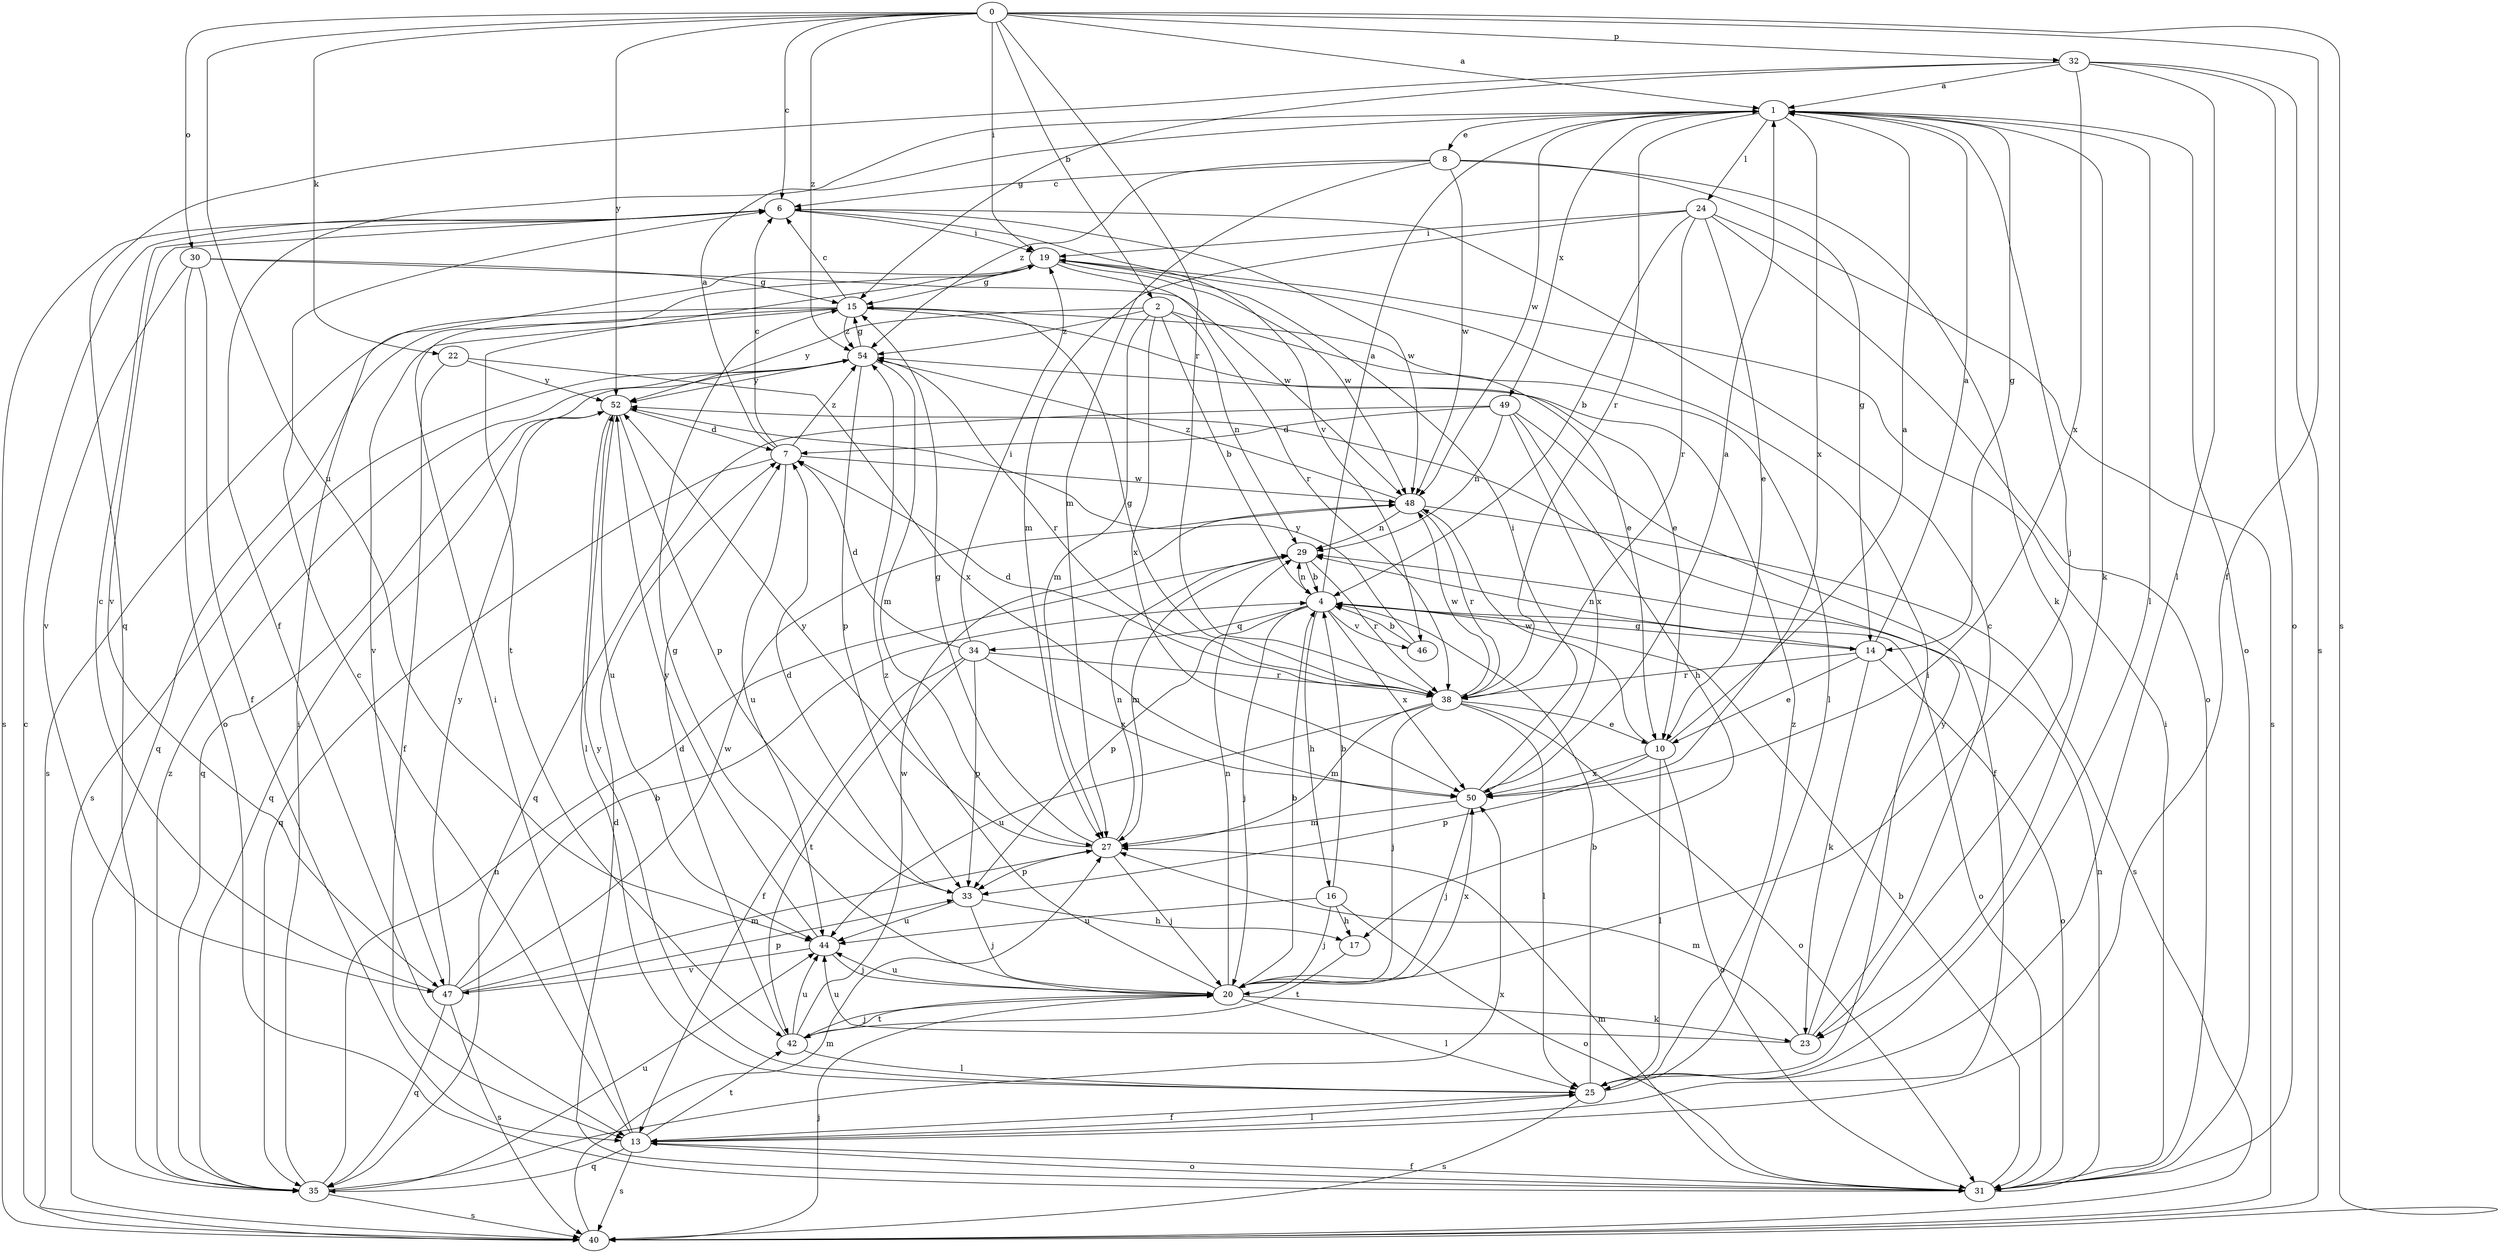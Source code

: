 strict digraph  {
0;
1;
2;
4;
6;
7;
8;
10;
13;
14;
15;
16;
17;
19;
20;
22;
23;
24;
25;
27;
29;
30;
31;
32;
33;
34;
35;
38;
40;
42;
44;
46;
47;
48;
49;
50;
52;
54;
0 -> 1  [label=a];
0 -> 2  [label=b];
0 -> 6  [label=c];
0 -> 13  [label=f];
0 -> 19  [label=i];
0 -> 22  [label=k];
0 -> 30  [label=o];
0 -> 32  [label=p];
0 -> 38  [label=r];
0 -> 40  [label=s];
0 -> 44  [label=u];
0 -> 52  [label=y];
0 -> 54  [label=z];
1 -> 8  [label=e];
1 -> 13  [label=f];
1 -> 14  [label=g];
1 -> 20  [label=j];
1 -> 23  [label=k];
1 -> 24  [label=l];
1 -> 25  [label=l];
1 -> 31  [label=o];
1 -> 38  [label=r];
1 -> 48  [label=w];
1 -> 49  [label=x];
1 -> 50  [label=x];
2 -> 4  [label=b];
2 -> 10  [label=e];
2 -> 27  [label=m];
2 -> 29  [label=n];
2 -> 50  [label=x];
2 -> 52  [label=y];
2 -> 54  [label=z];
4 -> 1  [label=a];
4 -> 14  [label=g];
4 -> 16  [label=h];
4 -> 20  [label=j];
4 -> 29  [label=n];
4 -> 31  [label=o];
4 -> 33  [label=p];
4 -> 34  [label=q];
4 -> 46  [label=v];
4 -> 50  [label=x];
6 -> 19  [label=i];
6 -> 40  [label=s];
6 -> 46  [label=v];
6 -> 47  [label=v];
6 -> 48  [label=w];
7 -> 1  [label=a];
7 -> 6  [label=c];
7 -> 35  [label=q];
7 -> 44  [label=u];
7 -> 48  [label=w];
7 -> 54  [label=z];
8 -> 6  [label=c];
8 -> 14  [label=g];
8 -> 23  [label=k];
8 -> 27  [label=m];
8 -> 48  [label=w];
8 -> 54  [label=z];
10 -> 1  [label=a];
10 -> 25  [label=l];
10 -> 31  [label=o];
10 -> 33  [label=p];
10 -> 48  [label=w];
10 -> 50  [label=x];
13 -> 6  [label=c];
13 -> 19  [label=i];
13 -> 25  [label=l];
13 -> 31  [label=o];
13 -> 35  [label=q];
13 -> 40  [label=s];
13 -> 42  [label=t];
14 -> 1  [label=a];
14 -> 10  [label=e];
14 -> 23  [label=k];
14 -> 29  [label=n];
14 -> 31  [label=o];
14 -> 38  [label=r];
15 -> 6  [label=c];
15 -> 10  [label=e];
15 -> 25  [label=l];
15 -> 35  [label=q];
15 -> 40  [label=s];
15 -> 47  [label=v];
15 -> 54  [label=z];
16 -> 4  [label=b];
16 -> 17  [label=h];
16 -> 20  [label=j];
16 -> 31  [label=o];
16 -> 44  [label=u];
17 -> 42  [label=t];
19 -> 15  [label=g];
19 -> 38  [label=r];
19 -> 42  [label=t];
19 -> 48  [label=w];
20 -> 4  [label=b];
20 -> 15  [label=g];
20 -> 23  [label=k];
20 -> 25  [label=l];
20 -> 29  [label=n];
20 -> 42  [label=t];
20 -> 44  [label=u];
20 -> 50  [label=x];
20 -> 54  [label=z];
22 -> 13  [label=f];
22 -> 50  [label=x];
22 -> 52  [label=y];
23 -> 6  [label=c];
23 -> 27  [label=m];
23 -> 44  [label=u];
23 -> 52  [label=y];
24 -> 4  [label=b];
24 -> 10  [label=e];
24 -> 19  [label=i];
24 -> 27  [label=m];
24 -> 31  [label=o];
24 -> 38  [label=r];
24 -> 40  [label=s];
25 -> 4  [label=b];
25 -> 13  [label=f];
25 -> 19  [label=i];
25 -> 40  [label=s];
25 -> 52  [label=y];
25 -> 54  [label=z];
27 -> 15  [label=g];
27 -> 20  [label=j];
27 -> 29  [label=n];
27 -> 33  [label=p];
27 -> 52  [label=y];
29 -> 4  [label=b];
29 -> 27  [label=m];
29 -> 38  [label=r];
30 -> 13  [label=f];
30 -> 15  [label=g];
30 -> 31  [label=o];
30 -> 47  [label=v];
30 -> 48  [label=w];
31 -> 4  [label=b];
31 -> 7  [label=d];
31 -> 13  [label=f];
31 -> 19  [label=i];
31 -> 27  [label=m];
31 -> 29  [label=n];
32 -> 1  [label=a];
32 -> 15  [label=g];
32 -> 25  [label=l];
32 -> 31  [label=o];
32 -> 35  [label=q];
32 -> 40  [label=s];
32 -> 50  [label=x];
33 -> 7  [label=d];
33 -> 17  [label=h];
33 -> 20  [label=j];
33 -> 44  [label=u];
34 -> 7  [label=d];
34 -> 13  [label=f];
34 -> 19  [label=i];
34 -> 33  [label=p];
34 -> 38  [label=r];
34 -> 42  [label=t];
34 -> 50  [label=x];
35 -> 19  [label=i];
35 -> 29  [label=n];
35 -> 40  [label=s];
35 -> 44  [label=u];
35 -> 50  [label=x];
35 -> 54  [label=z];
38 -> 7  [label=d];
38 -> 10  [label=e];
38 -> 15  [label=g];
38 -> 20  [label=j];
38 -> 25  [label=l];
38 -> 27  [label=m];
38 -> 31  [label=o];
38 -> 44  [label=u];
38 -> 48  [label=w];
40 -> 6  [label=c];
40 -> 20  [label=j];
40 -> 27  [label=m];
42 -> 7  [label=d];
42 -> 20  [label=j];
42 -> 25  [label=l];
42 -> 44  [label=u];
42 -> 48  [label=w];
44 -> 20  [label=j];
44 -> 47  [label=v];
44 -> 52  [label=y];
46 -> 4  [label=b];
46 -> 52  [label=y];
47 -> 4  [label=b];
47 -> 6  [label=c];
47 -> 27  [label=m];
47 -> 33  [label=p];
47 -> 35  [label=q];
47 -> 40  [label=s];
47 -> 48  [label=w];
47 -> 52  [label=y];
48 -> 29  [label=n];
48 -> 38  [label=r];
48 -> 40  [label=s];
48 -> 54  [label=z];
49 -> 7  [label=d];
49 -> 13  [label=f];
49 -> 17  [label=h];
49 -> 29  [label=n];
49 -> 35  [label=q];
49 -> 50  [label=x];
50 -> 1  [label=a];
50 -> 19  [label=i];
50 -> 20  [label=j];
50 -> 27  [label=m];
52 -> 7  [label=d];
52 -> 25  [label=l];
52 -> 33  [label=p];
52 -> 35  [label=q];
52 -> 44  [label=u];
54 -> 15  [label=g];
54 -> 27  [label=m];
54 -> 33  [label=p];
54 -> 35  [label=q];
54 -> 38  [label=r];
54 -> 40  [label=s];
54 -> 52  [label=y];
}
